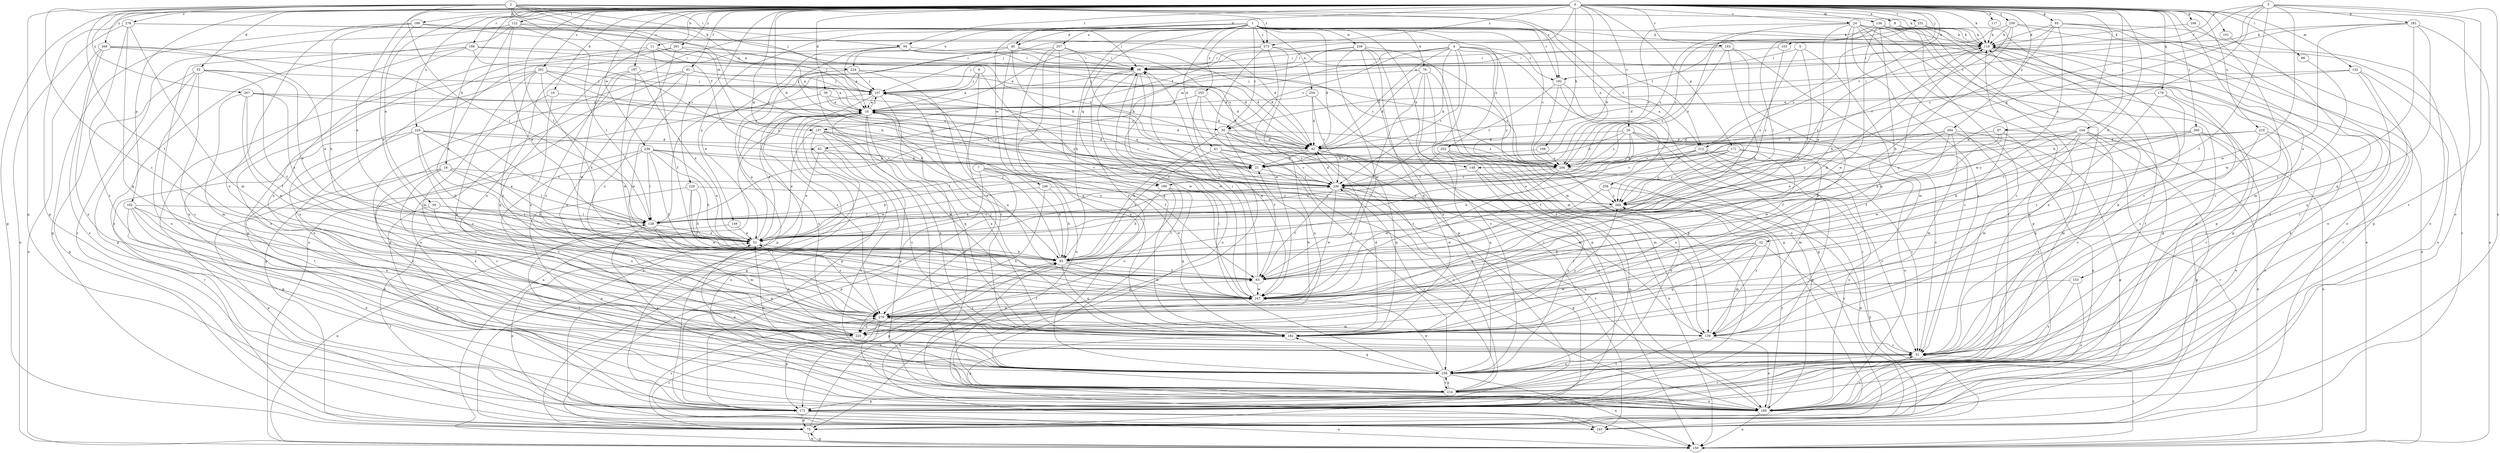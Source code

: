 strict digraph  {
0;
1;
2;
3;
4;
5;
6;
7;
8;
10;
11;
18;
19;
21;
24;
26;
30;
31;
32;
33;
39;
40;
41;
42;
50;
52;
61;
62;
63;
65;
75;
76;
85;
86;
94;
96;
97;
101;
103;
104;
107;
108;
117;
118;
122;
128;
132;
136;
137;
139;
148;
149;
150;
153;
160;
162;
166;
168;
171;
172;
178;
180;
181;
182;
183;
186;
192;
193;
197;
201;
204;
212;
214;
219;
220;
224;
225;
229;
231;
236;
238;
239;
246;
247;
252;
254;
255;
256;
257;
258;
259;
260;
261;
264;
267;
268;
269;
273;
276;
279;
0 -> 8  [label=a];
0 -> 11  [label=b];
0 -> 18  [label=b];
0 -> 19  [label=b];
0 -> 21  [label=b];
0 -> 24  [label=c];
0 -> 26  [label=c];
0 -> 32  [label=d];
0 -> 33  [label=d];
0 -> 39  [label=d];
0 -> 40  [label=d];
0 -> 50  [label=e];
0 -> 52  [label=e];
0 -> 61  [label=f];
0 -> 62  [label=f];
0 -> 65  [label=g];
0 -> 75  [label=g];
0 -> 86  [label=i];
0 -> 94  [label=i];
0 -> 97  [label=j];
0 -> 101  [label=j];
0 -> 103  [label=j];
0 -> 104  [label=j];
0 -> 108  [label=k];
0 -> 117  [label=k];
0 -> 118  [label=k];
0 -> 122  [label=l];
0 -> 128  [label=l];
0 -> 132  [label=m];
0 -> 136  [label=m];
0 -> 148  [label=n];
0 -> 153  [label=o];
0 -> 160  [label=o];
0 -> 162  [label=p];
0 -> 166  [label=p];
0 -> 168  [label=p];
0 -> 171  [label=p];
0 -> 172  [label=p];
0 -> 178  [label=q];
0 -> 180  [label=q];
0 -> 183  [label=r];
0 -> 186  [label=r];
0 -> 197  [label=s];
0 -> 201  [label=s];
0 -> 212  [label=t];
0 -> 219  [label=u];
0 -> 220  [label=u];
0 -> 229  [label=v];
0 -> 231  [label=v];
0 -> 238  [label=w];
0 -> 259  [label=y];
0 -> 260  [label=y];
0 -> 261  [label=y];
0 -> 264  [label=y];
0 -> 273  [label=z];
1 -> 30  [label=c];
1 -> 40  [label=d];
1 -> 41  [label=d];
1 -> 42  [label=d];
1 -> 76  [label=h];
1 -> 85  [label=h];
1 -> 148  [label=n];
1 -> 149  [label=n];
1 -> 150  [label=n];
1 -> 180  [label=q];
1 -> 192  [label=r];
1 -> 204  [label=s];
1 -> 212  [label=t];
1 -> 224  [label=u];
1 -> 239  [label=w];
1 -> 246  [label=w];
1 -> 252  [label=x];
1 -> 254  [label=x];
1 -> 255  [label=x];
1 -> 256  [label=x];
1 -> 257  [label=x];
1 -> 273  [label=z];
2 -> 10  [label=a];
2 -> 62  [label=f];
2 -> 63  [label=f];
2 -> 94  [label=i];
2 -> 107  [label=j];
2 -> 118  [label=k];
2 -> 128  [label=l];
2 -> 137  [label=m];
2 -> 172  [label=p];
2 -> 192  [label=r];
2 -> 212  [label=t];
2 -> 236  [label=v];
2 -> 267  [label=y];
2 -> 268  [label=y];
2 -> 273  [label=z];
2 -> 276  [label=z];
2 -> 279  [label=z];
3 -> 30  [label=c];
3 -> 63  [label=f];
3 -> 160  [label=o];
3 -> 180  [label=q];
3 -> 181  [label=q];
3 -> 192  [label=r];
3 -> 214  [label=t];
3 -> 247  [label=w];
3 -> 269  [label=y];
4 -> 21  [label=b];
4 -> 30  [label=c];
4 -> 42  [label=d];
4 -> 75  [label=g];
4 -> 96  [label=i];
4 -> 107  [label=j];
4 -> 137  [label=m];
4 -> 160  [label=o];
4 -> 172  [label=p];
4 -> 192  [label=r];
4 -> 236  [label=v];
4 -> 258  [label=x];
5 -> 96  [label=i];
5 -> 128  [label=l];
5 -> 139  [label=m];
5 -> 269  [label=y];
6 -> 10  [label=a];
6 -> 107  [label=j];
6 -> 247  [label=w];
6 -> 279  [label=z];
7 -> 75  [label=g];
7 -> 85  [label=h];
7 -> 172  [label=p];
7 -> 236  [label=v];
7 -> 247  [label=w];
8 -> 118  [label=k];
8 -> 193  [label=r];
8 -> 204  [label=s];
10 -> 30  [label=c];
10 -> 42  [label=d];
10 -> 52  [label=e];
10 -> 75  [label=g];
10 -> 107  [label=j];
10 -> 172  [label=p];
10 -> 182  [label=q];
10 -> 214  [label=t];
10 -> 236  [label=v];
11 -> 63  [label=f];
11 -> 107  [label=j];
11 -> 172  [label=p];
11 -> 224  [label=u];
11 -> 247  [label=w];
18 -> 31  [label=c];
18 -> 85  [label=h];
18 -> 128  [label=l];
18 -> 172  [label=p];
18 -> 225  [label=u];
18 -> 236  [label=v];
19 -> 10  [label=a];
19 -> 182  [label=q];
19 -> 279  [label=z];
21 -> 10  [label=a];
21 -> 236  [label=v];
24 -> 31  [label=c];
24 -> 52  [label=e];
24 -> 75  [label=g];
24 -> 85  [label=h];
24 -> 118  [label=k];
24 -> 150  [label=n];
24 -> 160  [label=o];
24 -> 172  [label=p];
24 -> 204  [label=s];
24 -> 214  [label=t];
24 -> 236  [label=v];
26 -> 21  [label=b];
26 -> 31  [label=c];
26 -> 42  [label=d];
26 -> 52  [label=e];
26 -> 63  [label=f];
26 -> 160  [label=o];
26 -> 204  [label=s];
26 -> 225  [label=u];
30 -> 42  [label=d];
30 -> 63  [label=f];
30 -> 85  [label=h];
30 -> 204  [label=s];
30 -> 225  [label=u];
30 -> 236  [label=v];
31 -> 118  [label=k];
31 -> 258  [label=x];
32 -> 31  [label=c];
32 -> 63  [label=f];
32 -> 85  [label=h];
32 -> 139  [label=m];
32 -> 182  [label=q];
32 -> 225  [label=u];
33 -> 31  [label=c];
33 -> 52  [label=e];
33 -> 63  [label=f];
33 -> 75  [label=g];
33 -> 107  [label=j];
33 -> 172  [label=p];
33 -> 258  [label=x];
39 -> 10  [label=a];
39 -> 42  [label=d];
39 -> 75  [label=g];
39 -> 236  [label=v];
40 -> 21  [label=b];
40 -> 42  [label=d];
40 -> 52  [label=e];
40 -> 85  [label=h];
40 -> 96  [label=i];
40 -> 182  [label=q];
41 -> 75  [label=g];
41 -> 85  [label=h];
41 -> 160  [label=o];
41 -> 204  [label=s];
41 -> 236  [label=v];
42 -> 21  [label=b];
42 -> 128  [label=l];
42 -> 139  [label=m];
42 -> 182  [label=q];
50 -> 52  [label=e];
50 -> 128  [label=l];
50 -> 160  [label=o];
50 -> 279  [label=z];
52 -> 10  [label=a];
52 -> 21  [label=b];
52 -> 85  [label=h];
52 -> 236  [label=v];
61 -> 107  [label=j];
61 -> 160  [label=o];
61 -> 172  [label=p];
61 -> 204  [label=s];
61 -> 225  [label=u];
61 -> 247  [label=w];
62 -> 21  [label=b];
62 -> 52  [label=e];
62 -> 160  [label=o];
62 -> 214  [label=t];
63 -> 96  [label=i];
63 -> 118  [label=k];
63 -> 247  [label=w];
65 -> 10  [label=a];
65 -> 118  [label=k];
65 -> 128  [label=l];
65 -> 160  [label=o];
65 -> 172  [label=p];
65 -> 214  [label=t];
65 -> 247  [label=w];
75 -> 10  [label=a];
75 -> 85  [label=h];
75 -> 150  [label=n];
75 -> 279  [label=z];
76 -> 42  [label=d];
76 -> 63  [label=f];
76 -> 107  [label=j];
76 -> 139  [label=m];
76 -> 172  [label=p];
76 -> 258  [label=x];
85 -> 63  [label=f];
85 -> 107  [label=j];
85 -> 172  [label=p];
85 -> 182  [label=q];
85 -> 247  [label=w];
86 -> 139  [label=m];
94 -> 10  [label=a];
94 -> 42  [label=d];
94 -> 96  [label=i];
94 -> 204  [label=s];
94 -> 258  [label=x];
94 -> 269  [label=y];
96 -> 107  [label=j];
96 -> 160  [label=o];
96 -> 214  [label=t];
96 -> 247  [label=w];
96 -> 279  [label=z];
97 -> 42  [label=d];
97 -> 63  [label=f];
97 -> 193  [label=r];
97 -> 258  [label=x];
97 -> 269  [label=y];
101 -> 258  [label=x];
103 -> 96  [label=i];
103 -> 269  [label=y];
104 -> 31  [label=c];
104 -> 42  [label=d];
104 -> 63  [label=f];
104 -> 75  [label=g];
104 -> 139  [label=m];
104 -> 150  [label=n];
104 -> 247  [label=w];
104 -> 269  [label=y];
107 -> 10  [label=a];
107 -> 160  [label=o];
107 -> 269  [label=y];
107 -> 279  [label=z];
108 -> 21  [label=b];
108 -> 204  [label=s];
117 -> 118  [label=k];
118 -> 96  [label=i];
118 -> 150  [label=n];
118 -> 172  [label=p];
118 -> 193  [label=r];
118 -> 214  [label=t];
118 -> 269  [label=y];
122 -> 52  [label=e];
122 -> 85  [label=h];
122 -> 118  [label=k];
122 -> 128  [label=l];
122 -> 160  [label=o];
122 -> 193  [label=r];
122 -> 204  [label=s];
128 -> 52  [label=e];
128 -> 139  [label=m];
128 -> 214  [label=t];
128 -> 279  [label=z];
132 -> 31  [label=c];
132 -> 42  [label=d];
132 -> 107  [label=j];
132 -> 160  [label=o];
132 -> 258  [label=x];
136 -> 31  [label=c];
136 -> 118  [label=k];
136 -> 128  [label=l];
136 -> 172  [label=p];
136 -> 182  [label=q];
136 -> 204  [label=s];
136 -> 214  [label=t];
136 -> 247  [label=w];
136 -> 258  [label=x];
137 -> 31  [label=c];
137 -> 42  [label=d];
137 -> 52  [label=e];
137 -> 63  [label=f];
137 -> 182  [label=q];
137 -> 193  [label=r];
137 -> 247  [label=w];
139 -> 160  [label=o];
139 -> 214  [label=t];
139 -> 269  [label=y];
148 -> 160  [label=o];
148 -> 236  [label=v];
148 -> 258  [label=x];
149 -> 52  [label=e];
149 -> 150  [label=n];
150 -> 10  [label=a];
150 -> 31  [label=c];
150 -> 75  [label=g];
153 -> 160  [label=o];
153 -> 247  [label=w];
153 -> 258  [label=x];
160 -> 10  [label=a];
160 -> 31  [label=c];
160 -> 118  [label=k];
160 -> 150  [label=n];
160 -> 182  [label=q];
160 -> 236  [label=v];
160 -> 269  [label=y];
162 -> 128  [label=l];
162 -> 160  [label=o];
162 -> 172  [label=p];
162 -> 225  [label=u];
162 -> 258  [label=x];
162 -> 279  [label=z];
166 -> 31  [label=c];
166 -> 118  [label=k];
168 -> 52  [label=e];
168 -> 75  [label=g];
168 -> 85  [label=h];
168 -> 96  [label=i];
168 -> 118  [label=k];
168 -> 204  [label=s];
168 -> 225  [label=u];
171 -> 21  [label=b];
171 -> 85  [label=h];
171 -> 139  [label=m];
171 -> 204  [label=s];
171 -> 225  [label=u];
171 -> 269  [label=y];
172 -> 31  [label=c];
172 -> 75  [label=g];
172 -> 107  [label=j];
172 -> 150  [label=n];
172 -> 193  [label=r];
178 -> 10  [label=a];
178 -> 31  [label=c];
178 -> 182  [label=q];
178 -> 279  [label=z];
180 -> 85  [label=h];
180 -> 182  [label=q];
180 -> 225  [label=u];
180 -> 269  [label=y];
181 -> 118  [label=k];
181 -> 150  [label=n];
181 -> 182  [label=q];
181 -> 204  [label=s];
181 -> 247  [label=w];
181 -> 279  [label=z];
182 -> 10  [label=a];
182 -> 31  [label=c];
182 -> 42  [label=d];
182 -> 107  [label=j];
182 -> 118  [label=k];
182 -> 269  [label=y];
183 -> 31  [label=c];
183 -> 85  [label=h];
183 -> 96  [label=i];
183 -> 225  [label=u];
183 -> 236  [label=v];
186 -> 42  [label=d];
186 -> 96  [label=i];
186 -> 214  [label=t];
186 -> 225  [label=u];
186 -> 258  [label=x];
186 -> 269  [label=y];
192 -> 75  [label=g];
192 -> 193  [label=r];
192 -> 204  [label=s];
192 -> 236  [label=v];
193 -> 52  [label=e];
193 -> 85  [label=h];
193 -> 128  [label=l];
193 -> 269  [label=y];
197 -> 52  [label=e];
197 -> 107  [label=j];
197 -> 182  [label=q];
197 -> 247  [label=w];
197 -> 279  [label=z];
201 -> 10  [label=a];
201 -> 85  [label=h];
201 -> 107  [label=j];
201 -> 139  [label=m];
201 -> 193  [label=r];
201 -> 204  [label=s];
201 -> 258  [label=x];
201 -> 279  [label=z];
204 -> 31  [label=c];
204 -> 236  [label=v];
204 -> 247  [label=w];
204 -> 258  [label=x];
212 -> 31  [label=c];
212 -> 160  [label=o];
212 -> 172  [label=p];
212 -> 204  [label=s];
212 -> 236  [label=v];
212 -> 269  [label=y];
214 -> 52  [label=e];
214 -> 128  [label=l];
214 -> 160  [label=o];
214 -> 172  [label=p];
214 -> 236  [label=v];
214 -> 258  [label=x];
219 -> 21  [label=b];
219 -> 31  [label=c];
219 -> 42  [label=d];
219 -> 139  [label=m];
219 -> 160  [label=o];
220 -> 42  [label=d];
220 -> 52  [label=e];
220 -> 85  [label=h];
220 -> 128  [label=l];
220 -> 193  [label=r];
220 -> 214  [label=t];
220 -> 236  [label=v];
220 -> 279  [label=z];
224 -> 31  [label=c];
224 -> 42  [label=d];
224 -> 107  [label=j];
224 -> 172  [label=p];
224 -> 258  [label=x];
225 -> 52  [label=e];
225 -> 193  [label=r];
229 -> 63  [label=f];
229 -> 85  [label=h];
229 -> 160  [label=o];
229 -> 247  [label=w];
229 -> 269  [label=y];
231 -> 21  [label=b];
231 -> 31  [label=c];
231 -> 107  [label=j];
231 -> 118  [label=k];
236 -> 42  [label=d];
236 -> 52  [label=e];
236 -> 63  [label=f];
236 -> 75  [label=g];
236 -> 247  [label=w];
236 -> 269  [label=y];
238 -> 21  [label=b];
238 -> 31  [label=c];
238 -> 52  [label=e];
238 -> 63  [label=f];
238 -> 85  [label=h];
238 -> 128  [label=l];
238 -> 236  [label=v];
238 -> 258  [label=x];
239 -> 96  [label=i];
239 -> 128  [label=l];
239 -> 139  [label=m];
239 -> 182  [label=q];
239 -> 193  [label=r];
239 -> 247  [label=w];
239 -> 258  [label=x];
246 -> 52  [label=e];
246 -> 85  [label=h];
246 -> 225  [label=u];
246 -> 269  [label=y];
247 -> 10  [label=a];
247 -> 96  [label=i];
247 -> 279  [label=z];
252 -> 52  [label=e];
252 -> 139  [label=m];
252 -> 150  [label=n];
252 -> 182  [label=q];
252 -> 204  [label=s];
254 -> 10  [label=a];
254 -> 42  [label=d];
254 -> 150  [label=n];
254 -> 236  [label=v];
255 -> 10  [label=a];
255 -> 42  [label=d];
255 -> 247  [label=w];
255 -> 258  [label=x];
256 -> 75  [label=g];
256 -> 247  [label=w];
256 -> 269  [label=y];
257 -> 21  [label=b];
257 -> 96  [label=i];
257 -> 128  [label=l];
257 -> 150  [label=n];
257 -> 182  [label=q];
257 -> 258  [label=x];
258 -> 52  [label=e];
258 -> 96  [label=i];
258 -> 150  [label=n];
258 -> 182  [label=q];
258 -> 214  [label=t];
258 -> 247  [label=w];
259 -> 85  [label=h];
259 -> 118  [label=k];
259 -> 160  [label=o];
259 -> 193  [label=r];
259 -> 204  [label=s];
259 -> 236  [label=v];
260 -> 42  [label=d];
260 -> 128  [label=l];
260 -> 150  [label=n];
260 -> 160  [label=o];
260 -> 182  [label=q];
260 -> 269  [label=y];
261 -> 10  [label=a];
261 -> 96  [label=i];
261 -> 160  [label=o];
261 -> 225  [label=u];
261 -> 279  [label=z];
264 -> 42  [label=d];
264 -> 52  [label=e];
264 -> 75  [label=g];
264 -> 139  [label=m];
264 -> 172  [label=p];
264 -> 236  [label=v];
264 -> 247  [label=w];
267 -> 10  [label=a];
267 -> 21  [label=b];
267 -> 52  [label=e];
267 -> 63  [label=f];
267 -> 139  [label=m];
267 -> 247  [label=w];
268 -> 52  [label=e];
268 -> 96  [label=i];
268 -> 150  [label=n];
268 -> 160  [label=o];
268 -> 236  [label=v];
268 -> 258  [label=x];
269 -> 128  [label=l];
269 -> 279  [label=z];
273 -> 10  [label=a];
273 -> 96  [label=i];
273 -> 172  [label=p];
273 -> 214  [label=t];
273 -> 247  [label=w];
273 -> 269  [label=y];
276 -> 31  [label=c];
276 -> 42  [label=d];
276 -> 118  [label=k];
276 -> 139  [label=m];
276 -> 150  [label=n];
276 -> 182  [label=q];
279 -> 21  [label=b];
279 -> 63  [label=f];
279 -> 118  [label=k];
279 -> 139  [label=m];
279 -> 160  [label=o];
279 -> 172  [label=p];
279 -> 182  [label=q];
279 -> 225  [label=u];
279 -> 247  [label=w];
}
